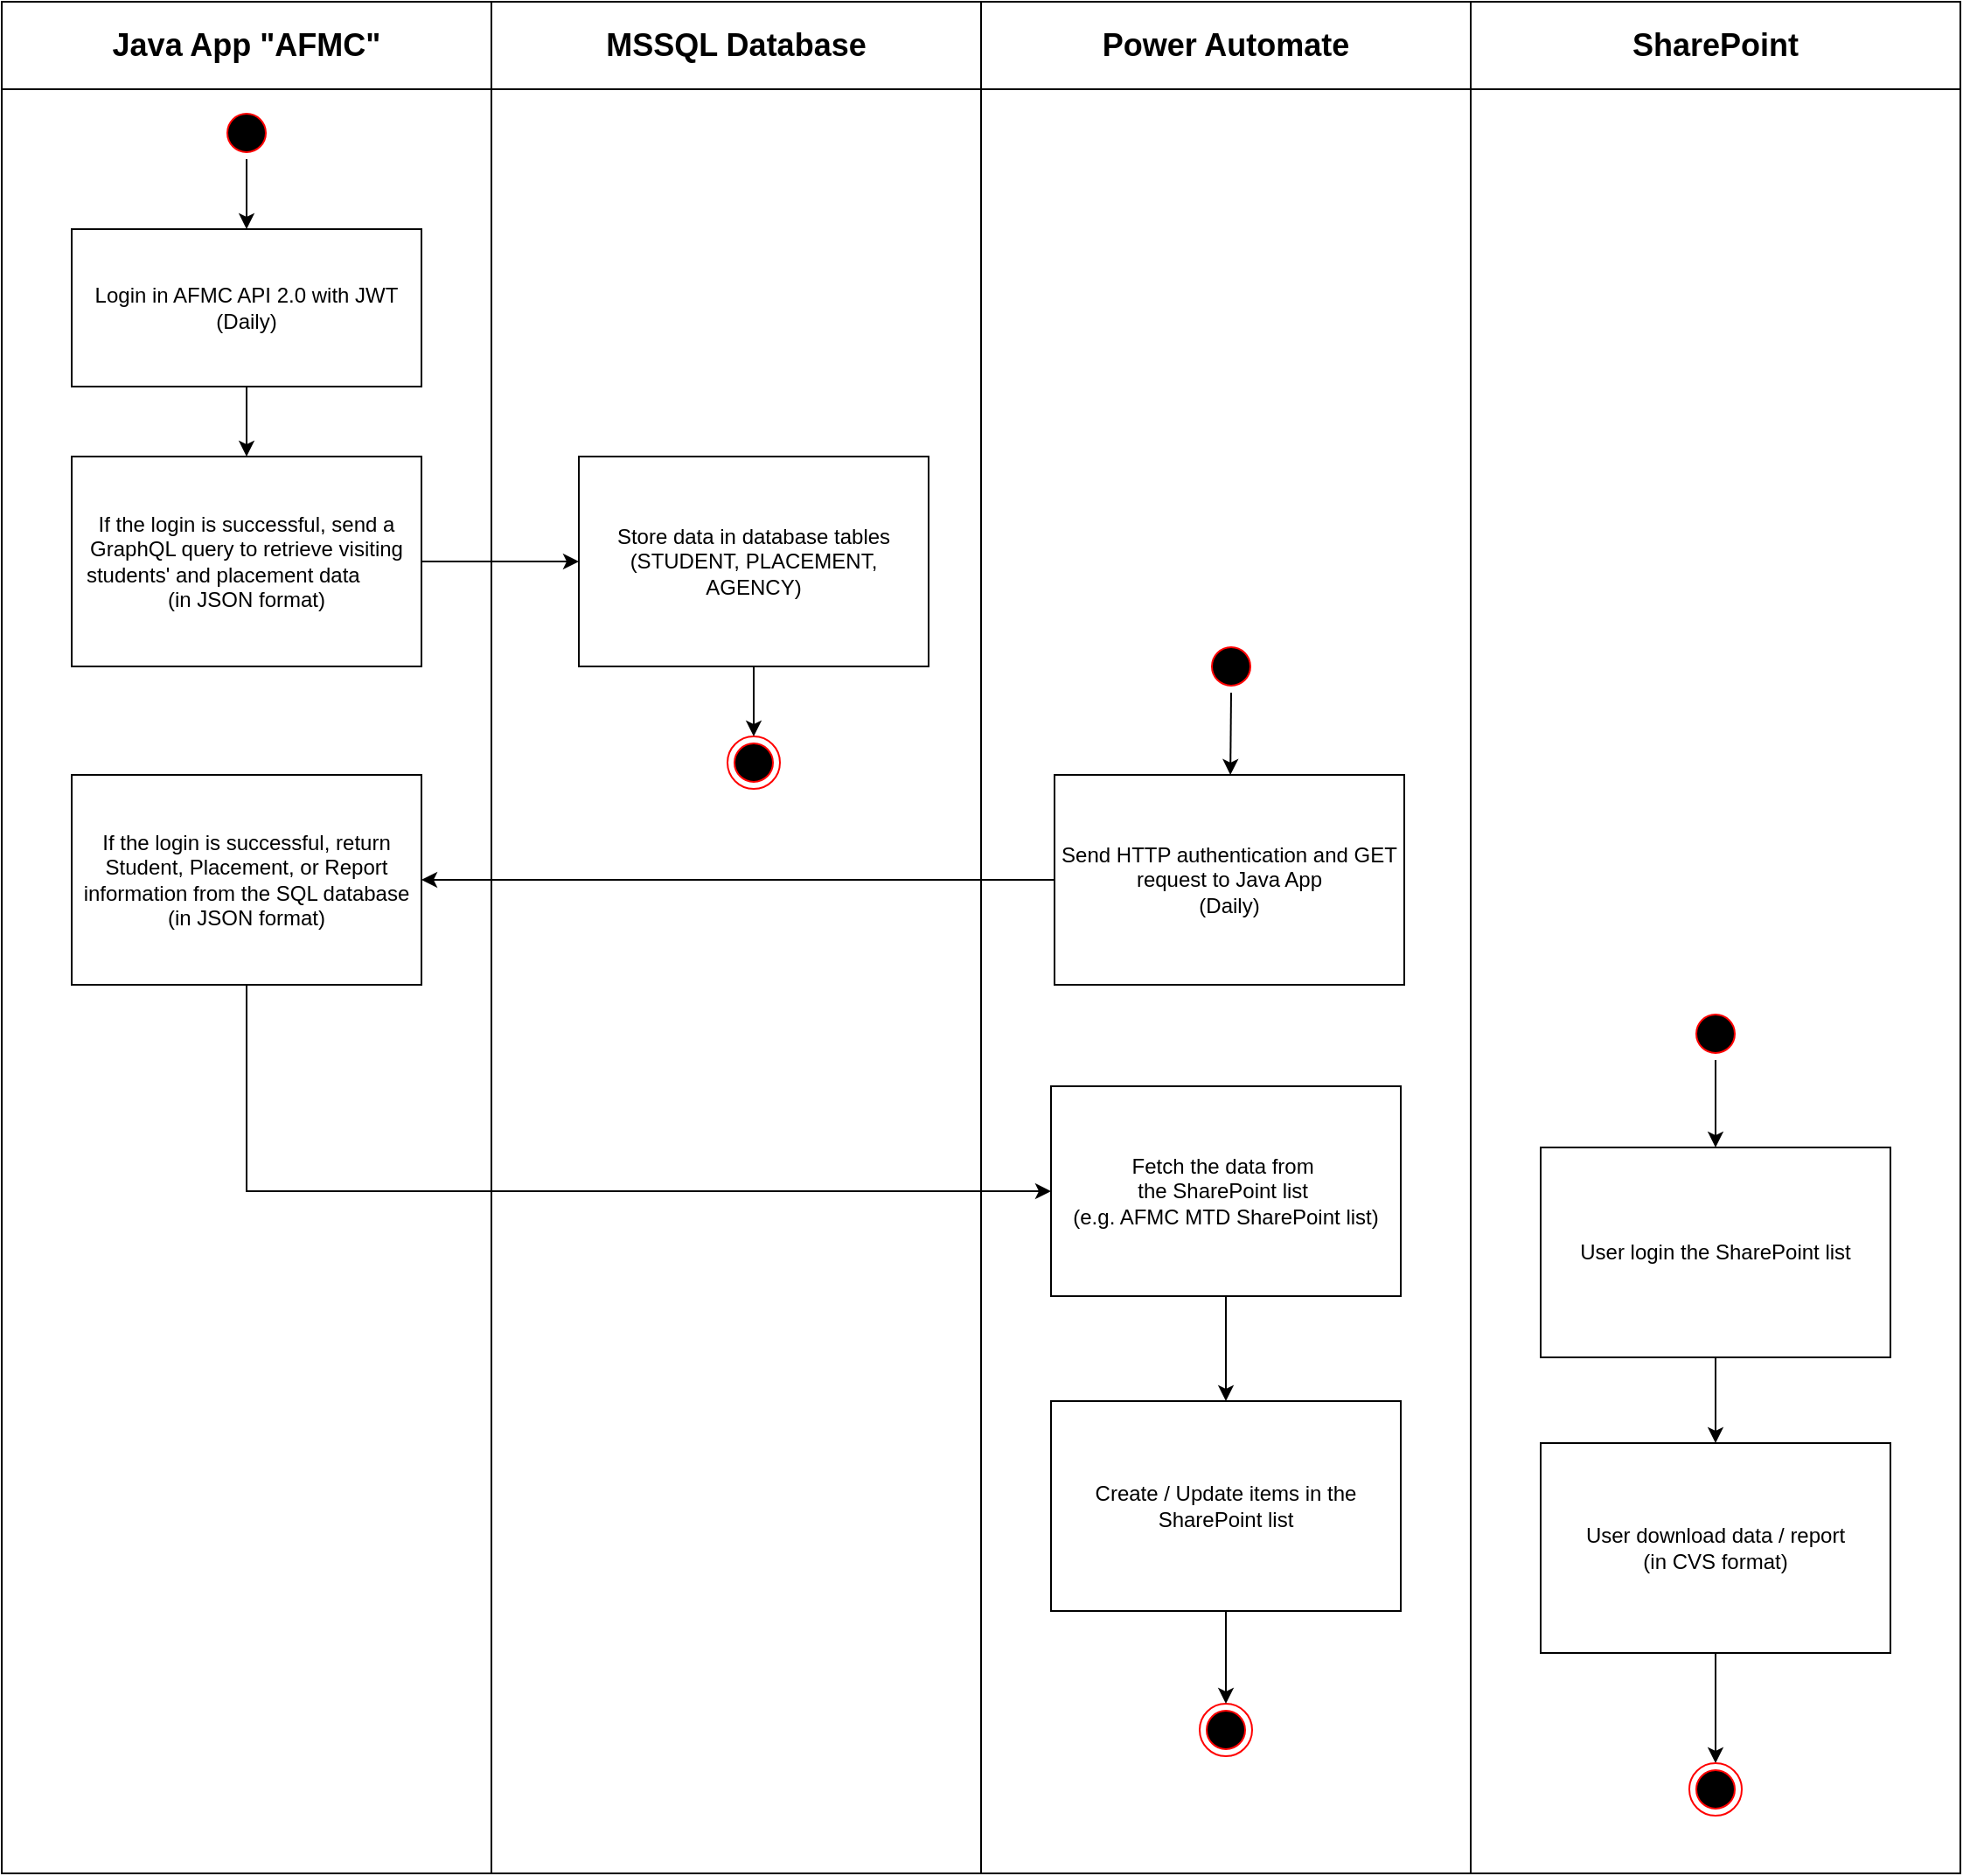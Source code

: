 <mxfile version="24.0.0" type="github">
  <diagram name="Page-1" id="LjrLu1oX0uWmBEWVEw0W">
    <mxGraphModel dx="1652" dy="1061" grid="1" gridSize="10" guides="1" tooltips="1" connect="1" arrows="1" fold="1" page="1" pageScale="1" pageWidth="850" pageHeight="1100" math="0" shadow="0">
      <root>
        <mxCell id="0" />
        <mxCell id="1" parent="0" />
        <mxCell id="0xAJBplMdVnDTb3CLGRR-1" value="&lt;font style=&quot;font-size: 18px;&quot;&gt;Java App &quot;AFMC&quot;&lt;/font&gt;" style="swimlane;whiteSpace=wrap;html=1;startSize=50;" vertex="1" parent="1">
          <mxGeometry x="300" y="140" width="280" height="1070" as="geometry" />
        </mxCell>
        <mxCell id="0xAJBplMdVnDTb3CLGRR-8" value="" style="ellipse;html=1;shape=startState;fillColor=#000000;strokeColor=#ff0000;" vertex="1" parent="0xAJBplMdVnDTb3CLGRR-1">
          <mxGeometry x="125" y="60" width="30" height="30" as="geometry" />
        </mxCell>
        <mxCell id="0xAJBplMdVnDTb3CLGRR-11" value="&lt;div&gt;Login in AFMC API 2.0 with JWT &lt;br&gt;&lt;/div&gt;&lt;div&gt;(Daily)&lt;br&gt;&lt;/div&gt;" style="rounded=0;whiteSpace=wrap;html=1;" vertex="1" parent="0xAJBplMdVnDTb3CLGRR-1">
          <mxGeometry x="40" y="130" width="200" height="90" as="geometry" />
        </mxCell>
        <mxCell id="0xAJBplMdVnDTb3CLGRR-12" value="&lt;div class=&quot;flex flex-grow flex-col max-w-full&quot;&gt;&lt;div class=&quot;min-h-[20px] text-message flex flex-col items-start gap-3 whitespace-pre-wrap break-words [.text-message+&amp;amp;]:mt-5 overflow-x-auto&quot; data-message-id=&quot;ba4a94b0-e800-44d9-a552-1e2c5696c58b&quot; data-message-author-role=&quot;assistant&quot;&gt;&lt;div class=&quot;markdown prose w-full break-words dark:prose-invert dark&quot;&gt;&lt;p&gt;If the login is successful, send a GraphQL query to retrieve visiting students&#39; and placement data&amp;nbsp;&amp;nbsp;&amp;nbsp;&amp;nbsp;&amp;nbsp;&amp;nbsp;&amp;nbsp;&amp;nbsp; (in JSON format)&lt;/p&gt;&lt;/div&gt;&lt;/div&gt;&lt;/div&gt;" style="rounded=0;whiteSpace=wrap;html=1;" vertex="1" parent="0xAJBplMdVnDTb3CLGRR-1">
          <mxGeometry x="40" y="260" width="200" height="120" as="geometry" />
        </mxCell>
        <mxCell id="0xAJBplMdVnDTb3CLGRR-16" value="&lt;div class=&quot;flex flex-grow flex-col max-w-full&quot;&gt;&lt;div class=&quot;min-h-[20px] text-message flex flex-col items-start gap-3 whitespace-pre-wrap break-words [.text-message+&amp;amp;]:mt-5 overflow-x-auto&quot; data-message-id=&quot;58550d30-df5e-4ae6-811e-702b68abca88&quot; data-message-author-role=&quot;assistant&quot;&gt;&lt;div class=&quot;markdown prose w-full break-words dark:prose-invert dark&quot;&gt;&lt;p&gt;If the login is successful, return Student, Placement, or Report information from the SQL database (in JSON format)&lt;/p&gt;&lt;/div&gt;&lt;/div&gt;&lt;/div&gt;" style="rounded=0;whiteSpace=wrap;html=1;" vertex="1" parent="0xAJBplMdVnDTb3CLGRR-1">
          <mxGeometry x="40" y="442" width="200" height="120" as="geometry" />
        </mxCell>
        <mxCell id="0xAJBplMdVnDTb3CLGRR-26" value="" style="endArrow=classic;html=1;rounded=0;entryX=0.5;entryY=0;entryDx=0;entryDy=0;exitX=0.5;exitY=1;exitDx=0;exitDy=0;" edge="1" parent="0xAJBplMdVnDTb3CLGRR-1" source="0xAJBplMdVnDTb3CLGRR-8" target="0xAJBplMdVnDTb3CLGRR-11">
          <mxGeometry width="50" height="50" relative="1" as="geometry">
            <mxPoint x="470" y="80" as="sourcePoint" />
            <mxPoint x="510" y="320" as="targetPoint" />
          </mxGeometry>
        </mxCell>
        <mxCell id="0xAJBplMdVnDTb3CLGRR-27" value="" style="endArrow=classic;html=1;rounded=0;" edge="1" parent="0xAJBplMdVnDTb3CLGRR-1" source="0xAJBplMdVnDTb3CLGRR-11" target="0xAJBplMdVnDTb3CLGRR-12">
          <mxGeometry width="50" height="50" relative="1" as="geometry">
            <mxPoint x="460" y="370" as="sourcePoint" />
            <mxPoint x="510" y="320" as="targetPoint" />
          </mxGeometry>
        </mxCell>
        <mxCell id="0xAJBplMdVnDTb3CLGRR-2" value="MSSQL Database" style="swimlane;whiteSpace=wrap;html=1;fontSize=18;startSize=50;" vertex="1" parent="1">
          <mxGeometry x="580" y="140" width="280" height="1070" as="geometry" />
        </mxCell>
        <mxCell id="0xAJBplMdVnDTb3CLGRR-13" value="&lt;div&gt;Store data in database tables&lt;br&gt;&lt;/div&gt;&lt;div&gt;(STUDENT, PLACEMENT, AGENCY)&lt;br&gt;&lt;/div&gt;" style="rounded=0;whiteSpace=wrap;html=1;" vertex="1" parent="0xAJBplMdVnDTb3CLGRR-2">
          <mxGeometry x="50" y="260" width="200" height="120" as="geometry" />
        </mxCell>
        <mxCell id="0xAJBplMdVnDTb3CLGRR-25" value="" style="ellipse;html=1;shape=endState;fillColor=#000000;strokeColor=#ff0000;" vertex="1" parent="0xAJBplMdVnDTb3CLGRR-2">
          <mxGeometry x="135" y="420" width="30" height="30" as="geometry" />
        </mxCell>
        <mxCell id="0xAJBplMdVnDTb3CLGRR-30" value="" style="endArrow=classic;html=1;rounded=0;entryX=0.5;entryY=0;entryDx=0;entryDy=0;exitX=0.5;exitY=1;exitDx=0;exitDy=0;" edge="1" parent="0xAJBplMdVnDTb3CLGRR-2" source="0xAJBplMdVnDTb3CLGRR-13" target="0xAJBplMdVnDTb3CLGRR-25">
          <mxGeometry width="50" height="50" relative="1" as="geometry">
            <mxPoint x="180" y="400" as="sourcePoint" />
            <mxPoint x="230" y="350" as="targetPoint" />
          </mxGeometry>
        </mxCell>
        <mxCell id="0xAJBplMdVnDTb3CLGRR-3" value="&lt;font style=&quot;font-size: 18px;&quot;&gt;Power Automate&lt;/font&gt;" style="swimlane;whiteSpace=wrap;html=1;startSize=50;" vertex="1" parent="1">
          <mxGeometry x="860" y="140" width="280" height="1070" as="geometry" />
        </mxCell>
        <mxCell id="0xAJBplMdVnDTb3CLGRR-14" value="" style="ellipse;html=1;shape=startState;fillColor=#000000;strokeColor=#ff0000;" vertex="1" parent="0xAJBplMdVnDTb3CLGRR-3">
          <mxGeometry x="128" y="365" width="30" height="30" as="geometry" />
        </mxCell>
        <mxCell id="0xAJBplMdVnDTb3CLGRR-15" value="&lt;div&gt;Send HTTP authentication and GET request to Java App&lt;/div&gt;&lt;div&gt;(Daily)&lt;br&gt;&lt;/div&gt;" style="rounded=0;whiteSpace=wrap;html=1;" vertex="1" parent="0xAJBplMdVnDTb3CLGRR-3">
          <mxGeometry x="42" y="442" width="200" height="120" as="geometry" />
        </mxCell>
        <mxCell id="0xAJBplMdVnDTb3CLGRR-17" value="&lt;div&gt;Fetch the data from&amp;nbsp;&lt;/div&gt;&lt;div&gt;the SharePoint list&amp;nbsp;&lt;/div&gt;&lt;div&gt;(e.g. AFMC MTD SharePoint list)&lt;/div&gt;" style="rounded=0;whiteSpace=wrap;html=1;" vertex="1" parent="0xAJBplMdVnDTb3CLGRR-3">
          <mxGeometry x="40" y="620" width="200" height="120" as="geometry" />
        </mxCell>
        <mxCell id="0xAJBplMdVnDTb3CLGRR-23" value="" style="ellipse;html=1;shape=endState;fillColor=#000000;strokeColor=#ff0000;" vertex="1" parent="0xAJBplMdVnDTb3CLGRR-3">
          <mxGeometry x="125" y="973" width="30" height="30" as="geometry" />
        </mxCell>
        <mxCell id="0xAJBplMdVnDTb3CLGRR-24" value="Create / Update items in the SharePoint list" style="rounded=0;whiteSpace=wrap;html=1;" vertex="1" parent="0xAJBplMdVnDTb3CLGRR-3">
          <mxGeometry x="40" y="800" width="200" height="120" as="geometry" />
        </mxCell>
        <mxCell id="0xAJBplMdVnDTb3CLGRR-28" value="" style="endArrow=classic;html=1;rounded=0;exitX=0.5;exitY=1;exitDx=0;exitDy=0;" edge="1" parent="0xAJBplMdVnDTb3CLGRR-3" source="0xAJBplMdVnDTb3CLGRR-14" target="0xAJBplMdVnDTb3CLGRR-15">
          <mxGeometry width="50" height="50" relative="1" as="geometry">
            <mxPoint x="-410" y="412" as="sourcePoint" />
            <mxPoint x="-410" y="452" as="targetPoint" />
          </mxGeometry>
        </mxCell>
        <mxCell id="0xAJBplMdVnDTb3CLGRR-35" value="" style="endArrow=classic;html=1;rounded=0;exitX=0.5;exitY=1;exitDx=0;exitDy=0;entryX=0.5;entryY=0;entryDx=0;entryDy=0;" edge="1" parent="0xAJBplMdVnDTb3CLGRR-3" source="0xAJBplMdVnDTb3CLGRR-17" target="0xAJBplMdVnDTb3CLGRR-24">
          <mxGeometry width="50" height="50" relative="1" as="geometry">
            <mxPoint x="130" y="810" as="sourcePoint" />
            <mxPoint x="-150" y="780" as="targetPoint" />
          </mxGeometry>
        </mxCell>
        <mxCell id="0xAJBplMdVnDTb3CLGRR-36" value="" style="endArrow=classic;html=1;rounded=0;entryX=0.5;entryY=0;entryDx=0;entryDy=0;" edge="1" parent="0xAJBplMdVnDTb3CLGRR-3" source="0xAJBplMdVnDTb3CLGRR-24" target="0xAJBplMdVnDTb3CLGRR-23">
          <mxGeometry width="50" height="50" relative="1" as="geometry">
            <mxPoint x="130" y="810" as="sourcePoint" />
            <mxPoint x="180" y="760" as="targetPoint" />
          </mxGeometry>
        </mxCell>
        <mxCell id="0xAJBplMdVnDTb3CLGRR-4" value="SharePoint" style="swimlane;whiteSpace=wrap;html=1;startSize=50;fontSize=18;" vertex="1" parent="1">
          <mxGeometry x="1140" y="140" width="280" height="1070" as="geometry" />
        </mxCell>
        <mxCell id="0xAJBplMdVnDTb3CLGRR-39" value="" style="edgeStyle=orthogonalEdgeStyle;rounded=0;orthogonalLoop=1;jettySize=auto;html=1;" edge="1" parent="0xAJBplMdVnDTb3CLGRR-4" source="0xAJBplMdVnDTb3CLGRR-18" target="0xAJBplMdVnDTb3CLGRR-20">
          <mxGeometry relative="1" as="geometry" />
        </mxCell>
        <mxCell id="0xAJBplMdVnDTb3CLGRR-18" value="User login the SharePoint list" style="rounded=0;whiteSpace=wrap;html=1;" vertex="1" parent="0xAJBplMdVnDTb3CLGRR-4">
          <mxGeometry x="40" y="655" width="200" height="120" as="geometry" />
        </mxCell>
        <mxCell id="0xAJBplMdVnDTb3CLGRR-38" style="edgeStyle=orthogonalEdgeStyle;rounded=0;orthogonalLoop=1;jettySize=auto;html=1;exitX=0.5;exitY=1;exitDx=0;exitDy=0;entryX=0.5;entryY=0;entryDx=0;entryDy=0;" edge="1" parent="0xAJBplMdVnDTb3CLGRR-4" source="0xAJBplMdVnDTb3CLGRR-19" target="0xAJBplMdVnDTb3CLGRR-18">
          <mxGeometry relative="1" as="geometry" />
        </mxCell>
        <mxCell id="0xAJBplMdVnDTb3CLGRR-19" value="" style="ellipse;html=1;shape=startState;fillColor=#000000;strokeColor=#ff0000;" vertex="1" parent="0xAJBplMdVnDTb3CLGRR-4">
          <mxGeometry x="125" y="575" width="30" height="30" as="geometry" />
        </mxCell>
        <mxCell id="0xAJBplMdVnDTb3CLGRR-40" value="" style="edgeStyle=orthogonalEdgeStyle;rounded=0;orthogonalLoop=1;jettySize=auto;html=1;" edge="1" parent="0xAJBplMdVnDTb3CLGRR-4" source="0xAJBplMdVnDTb3CLGRR-20" target="0xAJBplMdVnDTb3CLGRR-22">
          <mxGeometry relative="1" as="geometry" />
        </mxCell>
        <mxCell id="0xAJBplMdVnDTb3CLGRR-20" value="User download data / report &lt;br&gt;(in CVS format)" style="rounded=0;whiteSpace=wrap;html=1;" vertex="1" parent="0xAJBplMdVnDTb3CLGRR-4">
          <mxGeometry x="40" y="824" width="200" height="120" as="geometry" />
        </mxCell>
        <mxCell id="0xAJBplMdVnDTb3CLGRR-22" value="" style="ellipse;html=1;shape=endState;fillColor=#000000;strokeColor=#ff0000;" vertex="1" parent="0xAJBplMdVnDTb3CLGRR-4">
          <mxGeometry x="125" y="1007" width="30" height="30" as="geometry" />
        </mxCell>
        <mxCell id="0xAJBplMdVnDTb3CLGRR-29" value="" style="endArrow=classic;html=1;rounded=0;exitX=1;exitY=0.5;exitDx=0;exitDy=0;entryX=0;entryY=0.5;entryDx=0;entryDy=0;" edge="1" parent="1" source="0xAJBplMdVnDTb3CLGRR-12" target="0xAJBplMdVnDTb3CLGRR-13">
          <mxGeometry width="50" height="50" relative="1" as="geometry">
            <mxPoint x="760" y="540" as="sourcePoint" />
            <mxPoint x="810" y="490" as="targetPoint" />
          </mxGeometry>
        </mxCell>
        <mxCell id="0xAJBplMdVnDTb3CLGRR-34" value="" style="endArrow=classic;html=1;rounded=0;entryX=1;entryY=0.5;entryDx=0;entryDy=0;" edge="1" parent="1" source="0xAJBplMdVnDTb3CLGRR-15" target="0xAJBplMdVnDTb3CLGRR-16">
          <mxGeometry width="50" height="50" relative="1" as="geometry">
            <mxPoint x="790" y="630" as="sourcePoint" />
            <mxPoint x="840" y="580" as="targetPoint" />
          </mxGeometry>
        </mxCell>
        <mxCell id="0xAJBplMdVnDTb3CLGRR-32" value="" style="endArrow=classic;html=1;rounded=0;exitX=0.5;exitY=1;exitDx=0;exitDy=0;entryX=0;entryY=0.5;entryDx=0;entryDy=0;" edge="1" parent="1" source="0xAJBplMdVnDTb3CLGRR-16" target="0xAJBplMdVnDTb3CLGRR-17">
          <mxGeometry width="50" height="50" relative="1" as="geometry">
            <mxPoint x="1010" y="522" as="sourcePoint" />
            <mxPoint x="1010" y="592" as="targetPoint" />
            <Array as="points">
              <mxPoint x="440" y="820" />
            </Array>
          </mxGeometry>
        </mxCell>
      </root>
    </mxGraphModel>
  </diagram>
</mxfile>
